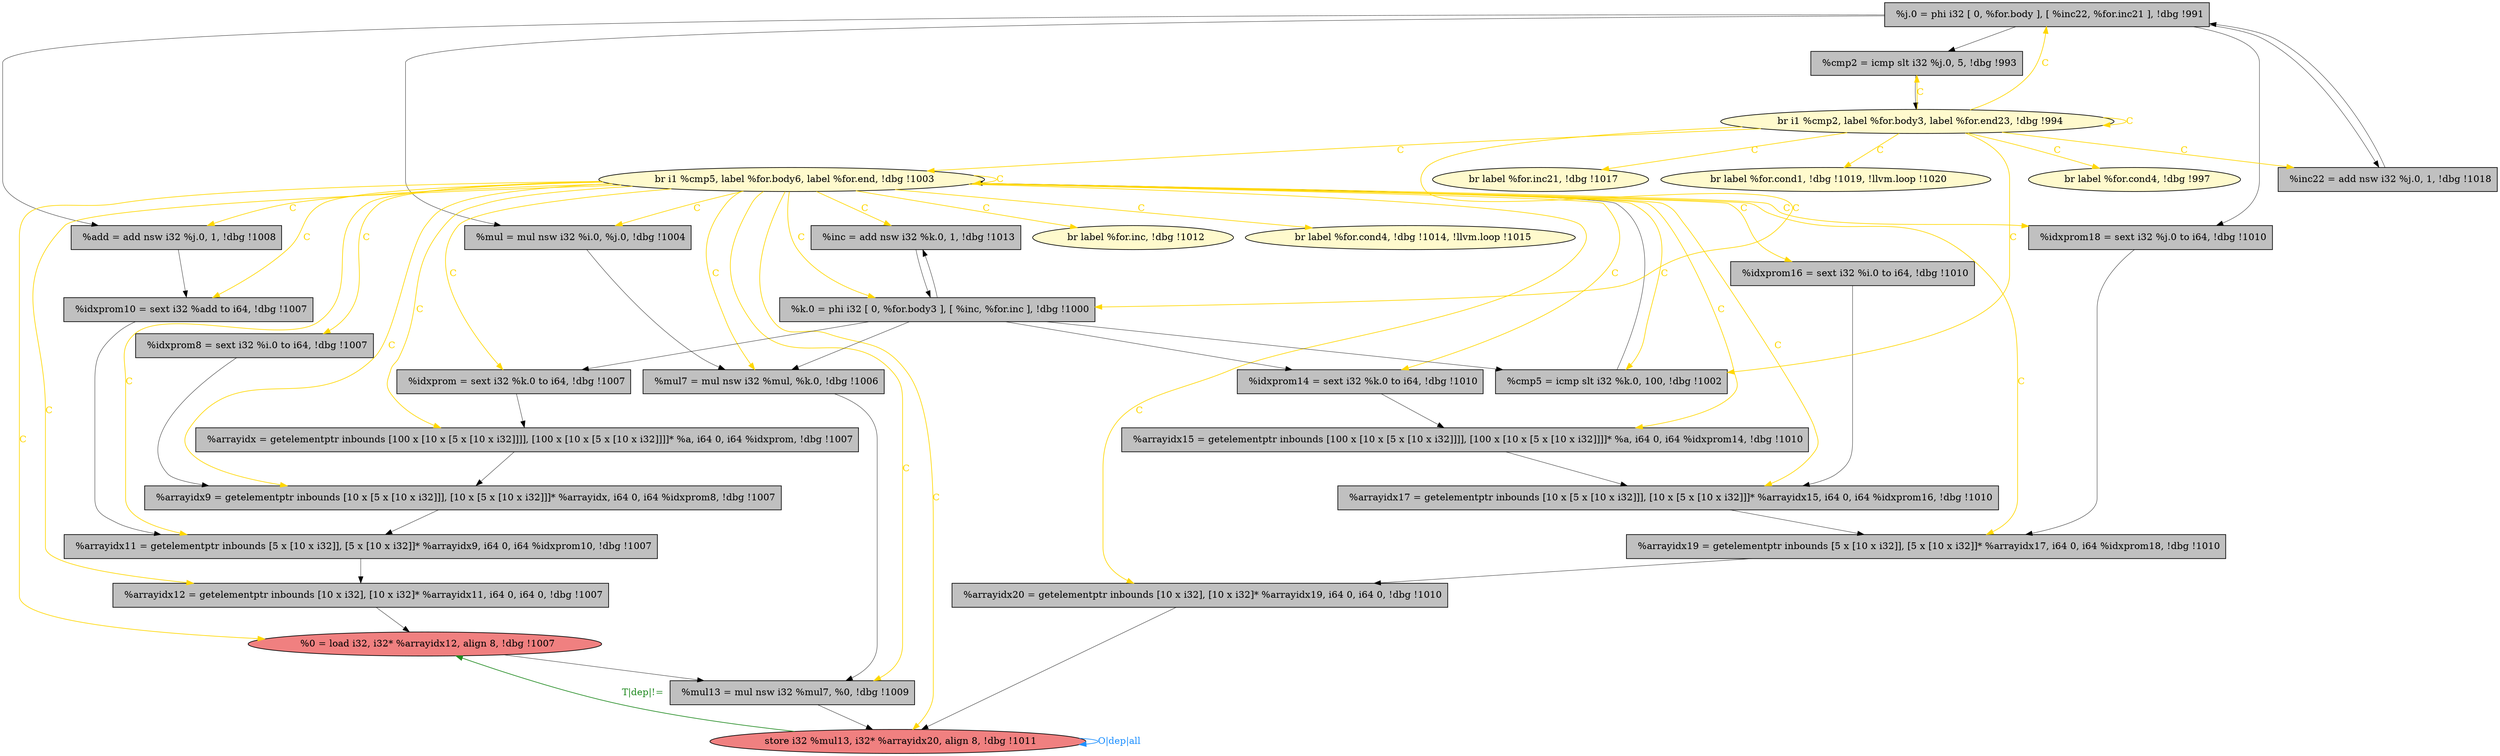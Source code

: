 
digraph G {


node571 [fillcolor=grey,label="  %add = add nsw i32 %j.0, 1, !dbg !1008",shape=rectangle,style=filled ]
node570 [fillcolor=grey,label="  %cmp5 = icmp slt i32 %k.0, 100, !dbg !1002",shape=rectangle,style=filled ]
node567 [fillcolor=grey,label="  %arrayidx15 = getelementptr inbounds [100 x [10 x [5 x [10 x i32]]]], [100 x [10 x [5 x [10 x i32]]]]* %a, i64 0, i64 %idxprom14, !dbg !1010",shape=rectangle,style=filled ]
node566 [fillcolor=grey,label="  %idxprom16 = sext i32 %i.0 to i64, !dbg !1010",shape=rectangle,style=filled ]
node563 [fillcolor=lightcoral,label="  store i32 %mul13, i32* %arrayidx20, align 8, !dbg !1011",shape=ellipse,style=filled ]
node565 [fillcolor=grey,label="  %arrayidx17 = getelementptr inbounds [10 x [5 x [10 x i32]]], [10 x [5 x [10 x i32]]]* %arrayidx15, i64 0, i64 %idxprom16, !dbg !1010",shape=rectangle,style=filled ]
node561 [fillcolor=grey,label="  %inc = add nsw i32 %k.0, 1, !dbg !1013",shape=rectangle,style=filled ]
node560 [fillcolor=lemonchiffon,label="  br label %for.inc, !dbg !1012",shape=ellipse,style=filled ]
node559 [fillcolor=grey,label="  %idxprom18 = sext i32 %j.0 to i64, !dbg !1010",shape=rectangle,style=filled ]
node557 [fillcolor=grey,label="  %idxprom14 = sext i32 %k.0 to i64, !dbg !1010",shape=rectangle,style=filled ]
node556 [fillcolor=lemonchiffon,label="  br label %for.inc21, !dbg !1017",shape=ellipse,style=filled ]
node544 [fillcolor=grey,label="  %mul7 = mul nsw i32 %mul, %k.0, !dbg !1006",shape=rectangle,style=filled ]
node543 [fillcolor=grey,label="  %mul = mul nsw i32 %i.0, %j.0, !dbg !1004",shape=rectangle,style=filled ]
node541 [fillcolor=grey,label="  %arrayidx = getelementptr inbounds [100 x [10 x [5 x [10 x i32]]]], [100 x [10 x [5 x [10 x i32]]]]* %a, i64 0, i64 %idxprom, !dbg !1007",shape=rectangle,style=filled ]
node542 [fillcolor=grey,label="  %idxprom = sext i32 %k.0 to i64, !dbg !1007",shape=rectangle,style=filled ]
node564 [fillcolor=lemonchiffon,label="  br label %for.cond4, !dbg !1014, !llvm.loop !1015",shape=ellipse,style=filled ]
node546 [fillcolor=lemonchiffon,label="  br label %for.cond1, !dbg !1019, !llvm.loop !1020",shape=ellipse,style=filled ]
node548 [fillcolor=grey,label="  %cmp2 = icmp slt i32 %j.0, 5, !dbg !993",shape=rectangle,style=filled ]
node569 [fillcolor=grey,label="  %idxprom10 = sext i32 %add to i64, !dbg !1007",shape=rectangle,style=filled ]
node555 [fillcolor=grey,label="  %mul13 = mul nsw i32 %mul7, %0, !dbg !1009",shape=rectangle,style=filled ]
node551 [fillcolor=grey,label="  %j.0 = phi i32 [ 0, %for.body ], [ %inc22, %for.inc21 ], !dbg !991",shape=rectangle,style=filled ]
node539 [fillcolor=grey,label="  %arrayidx9 = getelementptr inbounds [10 x [5 x [10 x i32]]], [10 x [5 x [10 x i32]]]* %arrayidx, i64 0, i64 %idxprom8, !dbg !1007",shape=rectangle,style=filled ]
node568 [fillcolor=grey,label="  %arrayidx12 = getelementptr inbounds [10 x i32], [10 x i32]* %arrayidx11, i64 0, i64 0, !dbg !1007",shape=rectangle,style=filled ]
node540 [fillcolor=grey,label="  %idxprom8 = sext i32 %i.0 to i64, !dbg !1007",shape=rectangle,style=filled ]
node549 [fillcolor=lemonchiffon,label="  br i1 %cmp5, label %for.body6, label %for.end, !dbg !1003",shape=ellipse,style=filled ]
node558 [fillcolor=grey,label="  %arrayidx11 = getelementptr inbounds [5 x [10 x i32]], [5 x [10 x i32]]* %arrayidx9, i64 0, i64 %idxprom10, !dbg !1007",shape=rectangle,style=filled ]
node545 [fillcolor=grey,label="  %k.0 = phi i32 [ 0, %for.body3 ], [ %inc, %for.inc ], !dbg !1000",shape=rectangle,style=filled ]
node547 [fillcolor=grey,label="  %inc22 = add nsw i32 %j.0, 1, !dbg !1018",shape=rectangle,style=filled ]
node553 [fillcolor=lemonchiffon,label="  br i1 %cmp2, label %for.body3, label %for.end23, !dbg !994",shape=ellipse,style=filled ]
node550 [fillcolor=grey,label="  %arrayidx20 = getelementptr inbounds [10 x i32], [10 x i32]* %arrayidx19, i64 0, i64 0, !dbg !1010",shape=rectangle,style=filled ]
node562 [fillcolor=grey,label="  %arrayidx19 = getelementptr inbounds [5 x [10 x i32]], [5 x [10 x i32]]* %arrayidx17, i64 0, i64 %idxprom18, !dbg !1010",shape=rectangle,style=filled ]
node552 [fillcolor=lightcoral,label="  %0 = load i32, i32* %arrayidx12, align 8, !dbg !1007",shape=ellipse,style=filled ]
node554 [fillcolor=lemonchiffon,label="  br label %for.cond4, !dbg !997",shape=ellipse,style=filled ]

node563->node563 [style=solid,color=dodgerblue,label="O|dep|all",penwidth=1.0,fontcolor=dodgerblue ]
node549->node549 [style=solid,color=gold,label="C",penwidth=1.0,fontcolor=gold ]
node551->node559 [style=solid,color=black,label="",penwidth=0.5,fontcolor=black ]
node549->node562 [style=solid,color=gold,label="C",penwidth=1.0,fontcolor=gold ]
node571->node569 [style=solid,color=black,label="",penwidth=0.5,fontcolor=black ]
node549->node543 [style=solid,color=gold,label="C",penwidth=1.0,fontcolor=gold ]
node548->node553 [style=solid,color=black,label="",penwidth=0.5,fontcolor=black ]
node549->node564 [style=solid,color=gold,label="C",penwidth=1.0,fontcolor=gold ]
node563->node552 [style=solid,color=forestgreen,label="T|dep|!=",penwidth=1.0,fontcolor=forestgreen ]
node545->node557 [style=solid,color=black,label="",penwidth=0.5,fontcolor=black ]
node549->node563 [style=solid,color=gold,label="C",penwidth=1.0,fontcolor=gold ]
node557->node567 [style=solid,color=black,label="",penwidth=0.5,fontcolor=black ]
node568->node552 [style=solid,color=black,label="",penwidth=0.5,fontcolor=black ]
node551->node547 [style=solid,color=black,label="",penwidth=0.5,fontcolor=black ]
node561->node545 [style=solid,color=black,label="",penwidth=0.5,fontcolor=black ]
node545->node544 [style=solid,color=black,label="",penwidth=0.5,fontcolor=black ]
node545->node542 [style=solid,color=black,label="",penwidth=0.5,fontcolor=black ]
node543->node544 [style=solid,color=black,label="",penwidth=0.5,fontcolor=black ]
node549->node559 [style=solid,color=gold,label="C",penwidth=1.0,fontcolor=gold ]
node540->node539 [style=solid,color=black,label="",penwidth=0.5,fontcolor=black ]
node549->node558 [style=solid,color=gold,label="C",penwidth=1.0,fontcolor=gold ]
node549->node550 [style=solid,color=gold,label="C",penwidth=1.0,fontcolor=gold ]
node555->node563 [style=solid,color=black,label="",penwidth=0.5,fontcolor=black ]
node549->node552 [style=solid,color=gold,label="C",penwidth=1.0,fontcolor=gold ]
node553->node547 [style=solid,color=gold,label="C",penwidth=1.0,fontcolor=gold ]
node567->node565 [style=solid,color=black,label="",penwidth=0.5,fontcolor=black ]
node549->node555 [style=solid,color=gold,label="C",penwidth=1.0,fontcolor=gold ]
node551->node548 [style=solid,color=black,label="",penwidth=0.5,fontcolor=black ]
node553->node549 [style=solid,color=gold,label="C",penwidth=1.0,fontcolor=gold ]
node549->node565 [style=solid,color=gold,label="C",penwidth=1.0,fontcolor=gold ]
node551->node571 [style=solid,color=black,label="",penwidth=0.5,fontcolor=black ]
node545->node561 [style=solid,color=black,label="",penwidth=0.5,fontcolor=black ]
node549->node567 [style=solid,color=gold,label="C",penwidth=1.0,fontcolor=gold ]
node570->node549 [style=solid,color=black,label="",penwidth=0.5,fontcolor=black ]
node549->node568 [style=solid,color=gold,label="C",penwidth=1.0,fontcolor=gold ]
node549->node560 [style=solid,color=gold,label="C",penwidth=1.0,fontcolor=gold ]
node553->node554 [style=solid,color=gold,label="C",penwidth=1.0,fontcolor=gold ]
node558->node568 [style=solid,color=black,label="",penwidth=0.5,fontcolor=black ]
node545->node570 [style=solid,color=black,label="",penwidth=0.5,fontcolor=black ]
node553->node570 [style=solid,color=gold,label="C",penwidth=1.0,fontcolor=gold ]
node553->node551 [style=solid,color=gold,label="C",penwidth=1.0,fontcolor=gold ]
node549->node566 [style=solid,color=gold,label="C",penwidth=1.0,fontcolor=gold ]
node553->node545 [style=solid,color=gold,label="C",penwidth=1.0,fontcolor=gold ]
node559->node562 [style=solid,color=black,label="",penwidth=0.5,fontcolor=black ]
node550->node563 [style=solid,color=black,label="",penwidth=0.5,fontcolor=black ]
node553->node556 [style=solid,color=gold,label="C",penwidth=1.0,fontcolor=gold ]
node549->node561 [style=solid,color=gold,label="C",penwidth=1.0,fontcolor=gold ]
node566->node565 [style=solid,color=black,label="",penwidth=0.5,fontcolor=black ]
node553->node553 [style=solid,color=gold,label="C",penwidth=1.0,fontcolor=gold ]
node562->node550 [style=solid,color=black,label="",penwidth=0.5,fontcolor=black ]
node549->node545 [style=solid,color=gold,label="C",penwidth=1.0,fontcolor=gold ]
node541->node539 [style=solid,color=black,label="",penwidth=0.5,fontcolor=black ]
node553->node546 [style=solid,color=gold,label="C",penwidth=1.0,fontcolor=gold ]
node549->node571 [style=solid,color=gold,label="C",penwidth=1.0,fontcolor=gold ]
node549->node541 [style=solid,color=gold,label="C",penwidth=1.0,fontcolor=gold ]
node549->node570 [style=solid,color=gold,label="C",penwidth=1.0,fontcolor=gold ]
node552->node555 [style=solid,color=black,label="",penwidth=0.5,fontcolor=black ]
node551->node543 [style=solid,color=black,label="",penwidth=0.5,fontcolor=black ]
node549->node539 [style=solid,color=gold,label="C",penwidth=1.0,fontcolor=gold ]
node549->node540 [style=solid,color=gold,label="C",penwidth=1.0,fontcolor=gold ]
node569->node558 [style=solid,color=black,label="",penwidth=0.5,fontcolor=black ]
node549->node569 [style=solid,color=gold,label="C",penwidth=1.0,fontcolor=gold ]
node549->node542 [style=solid,color=gold,label="C",penwidth=1.0,fontcolor=gold ]
node544->node555 [style=solid,color=black,label="",penwidth=0.5,fontcolor=black ]
node549->node544 [style=solid,color=gold,label="C",penwidth=1.0,fontcolor=gold ]
node553->node548 [style=solid,color=gold,label="C",penwidth=1.0,fontcolor=gold ]
node565->node562 [style=solid,color=black,label="",penwidth=0.5,fontcolor=black ]
node539->node558 [style=solid,color=black,label="",penwidth=0.5,fontcolor=black ]
node549->node557 [style=solid,color=gold,label="C",penwidth=1.0,fontcolor=gold ]
node547->node551 [style=solid,color=black,label="",penwidth=0.5,fontcolor=black ]
node542->node541 [style=solid,color=black,label="",penwidth=0.5,fontcolor=black ]


}
